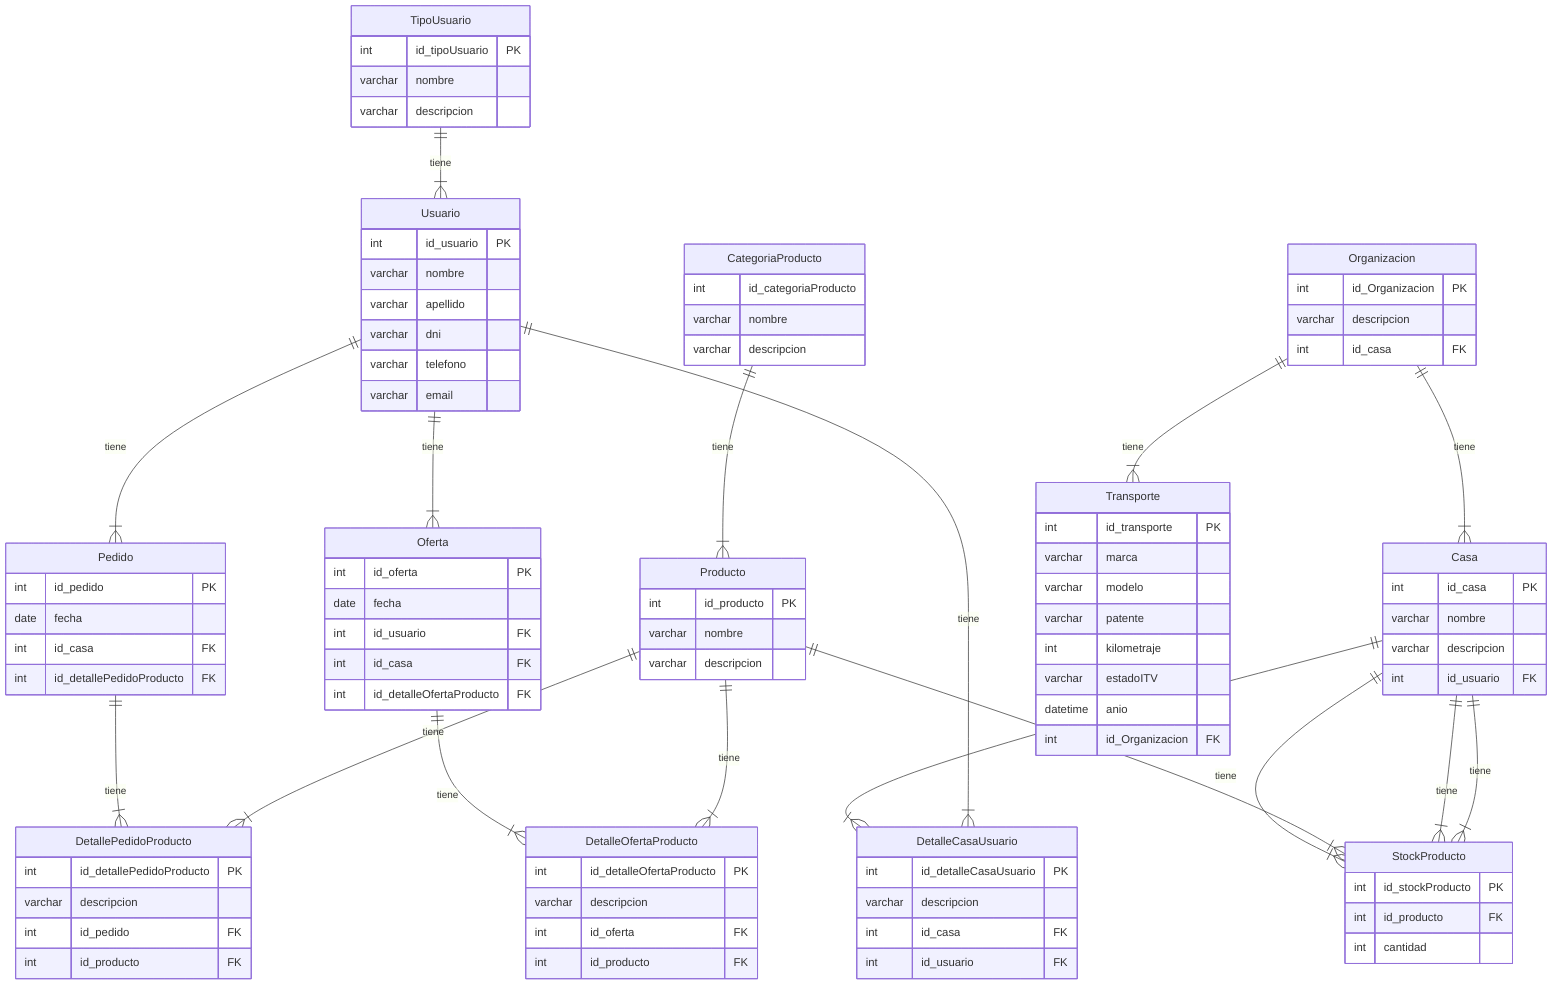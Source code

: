 erDiagram

Organizacion{
    int id_Organizacion PK
    varchar descripcion
    int id_casa FK
}
Usuario{
    int id_usuario PK
    varchar nombre
    varchar apellido
    varchar dni
    varchar telefono
    varchar email
}
TipoUsuario{
    int id_tipoUsuario PK
    varchar nombre
    varchar descripcion
}
Casa{
    int id_casa PK
    varchar nombre
    varchar descripcion
    int id_usuario FK
}
DetalleCasaUsuario{
    int id_detalleCasaUsuario PK
    varchar descripcion
    int id_casa FK
    int id_usuario FK
}
StockProducto{
    int id_stockProducto PK
    int id_producto FK
    int cantidad
}
CategoriaProducto{
    int id_categoriaProducto
    varchar nombre
    varchar descripcion
}
Producto{
    int id_producto PK
    varchar nombre
    varchar descripcion
}
Pedido{
    int id_pedido PK
    date fecha
    int id_casa FK
    int id_detallePedidoProducto FK
}
Oferta{
    int id_oferta PK
    date fecha
    int id_usuario FK
    int id_casa FK
    int id_detalleOfertaProducto FK
}
DetallePedidoProducto{
    int id_detallePedidoProducto PK
    varchar descripcion
    int id_pedido FK
    int id_producto FK
}
DetalleOfertaProducto{
    int id_detalleOfertaProducto PK
    varchar descripcion
    int id_oferta FK
    int id_producto FK
}

Transporte{
    int id_transporte PK
    varchar marca
    varchar modelo
    varchar patente
    int kilometraje
    varchar estadoITV
    datetime anio
    int id_Organizacion FK
}

Organizacion ||--|{ Casa : "tiene"
Organizacion ||--|{ Transporte : "tiene"
Casa ||--|{ StockProducto : "tiene"

TipoUsuario ||--|{ Usuario : "tiene"
Usuario ||--|{ Pedido : "tiene"
Usuario ||--|{ Oferta : "tiene"

Pedido ||--|{ DetallePedidoProducto : "tiene"
Oferta ||--|{ DetalleOfertaProducto : "tiene"
Producto ||--|{ DetallePedidoProducto : "tiene"
Producto ||--|{ DetalleOfertaProducto : "tiene"

CategoriaProducto ||--|{ Producto : "tiene"

Producto ||--|{ StockProducto : "tiene"

Casa ||--|{ StockProducto : "tiene"
Casa ||--|{ StockProducto : "tiene"
Casa ||--|{ DetalleCasaUsuario : "tiene"
Usuario ||--|{ DetalleCasaUsuario : "tiene"